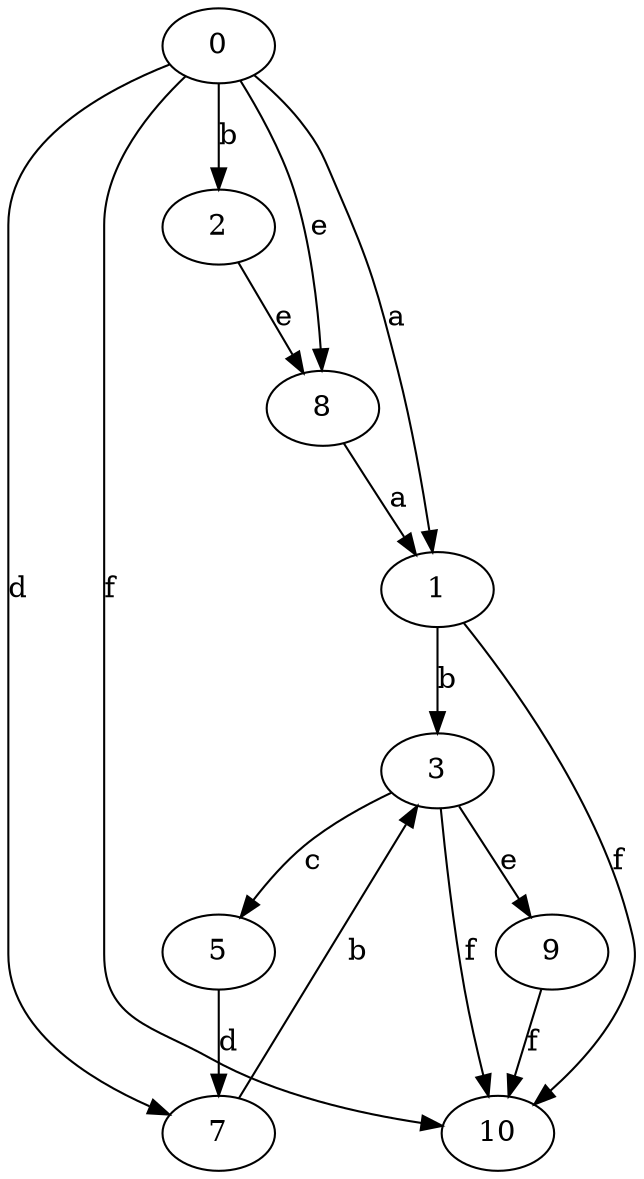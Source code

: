 strict digraph  {
1;
0;
2;
3;
5;
7;
8;
9;
10;
1 -> 3  [label=b];
1 -> 10  [label=f];
0 -> 1  [label=a];
0 -> 2  [label=b];
0 -> 7  [label=d];
0 -> 8  [label=e];
0 -> 10  [label=f];
2 -> 8  [label=e];
3 -> 5  [label=c];
3 -> 9  [label=e];
3 -> 10  [label=f];
5 -> 7  [label=d];
7 -> 3  [label=b];
8 -> 1  [label=a];
9 -> 10  [label=f];
}

